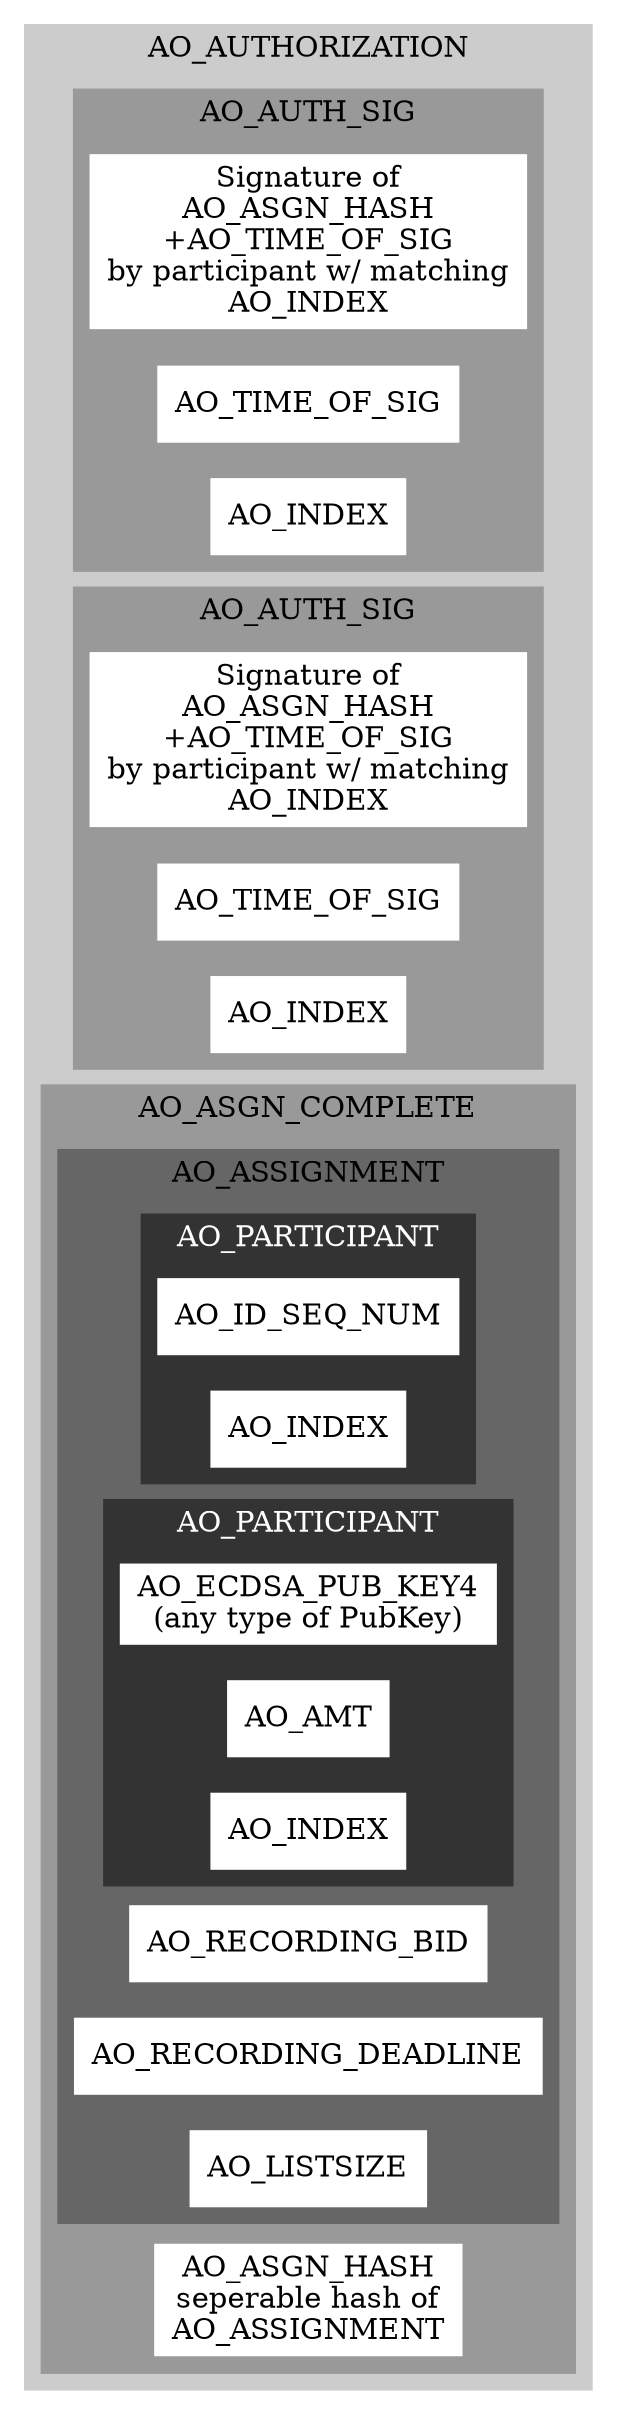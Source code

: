digraph G 
{ rankdir=LR;
  compound=true;

  subgraph cluster_1 
  { style=filled;
    color=grey80;
    node [style=filled,color=white,shape=rectangle];
    label = "AO_AUTHORIZATION";

    subgraph cluster_2
    { style=filled;
      color=grey60;
      node [style=filled,color=white,shape=rectangle];
      c2s [label="Signature of\nAO_ASGN_HASH\n+AO_TIME_OF_SIG\nby participant w/ matching\nAO_INDEX"];
      c2i [label="AO_TIME_OF_SIG"];
      c2t [label="AO_INDEX"];
      label = "AO_AUTH_SIG";
    }

    subgraph cluster_3
    { style=filled;
      color=grey60;
      node [style=filled,color=white,shape=rectangle];
      c3s [label="Signature of\nAO_ASGN_HASH\n+AO_TIME_OF_SIG\nby participant w/ matching\nAO_INDEX"];
      c3i [label="AO_TIME_OF_SIG"];
      c3t [label="AO_INDEX"];
      label = "AO_AUTH_SIG";
    }

    subgraph cluster_7
    { style=filled;
      color=grey60;
      node [style=filled,color=white,shape=rectangle];

      subgraph cluster_4
      { style=filled;
        color=grey40;
        node [style=filled,color=white,shape=rectangle];

        subgraph cluster_5
        { style=filled;
          color=grey20;
          fontcolor=white;
          node [style=filled,color=white,shape=rectangle];
          c5i [label="AO_ID_SEQ_NUM"];
          c5t [label="AO_INDEX"];
          label = "AO_PARTICIPANT";
        }
        subgraph cluster_6
        { style=filled;
          color=grey20;
          fontcolor=white;
          node [style=filled,color=white,shape=rectangle];
          c6i [label="AO_ECDSA_PUB_KEY4\n(any type of PubKey)"];
          c6a [label="AO_AMT"];
          c6t [label="AO_INDEX"];
          label = "AO_PARTICIPANT";
        }
        c4r [label="AO_RECORDING_BID"];
        c4d [label="AO_RECORDING_DEADLINE"];
        c4t [label="AO_LISTSIZE"];
        label = "AO_ASSIGNMENT";
      }
      c7h [label="AO_ASGN_HASH\nseperable hash of\nAO_ASSIGNMENT"];
      label = "AO_ASGN_COMPLETE";
    }
  }
}
